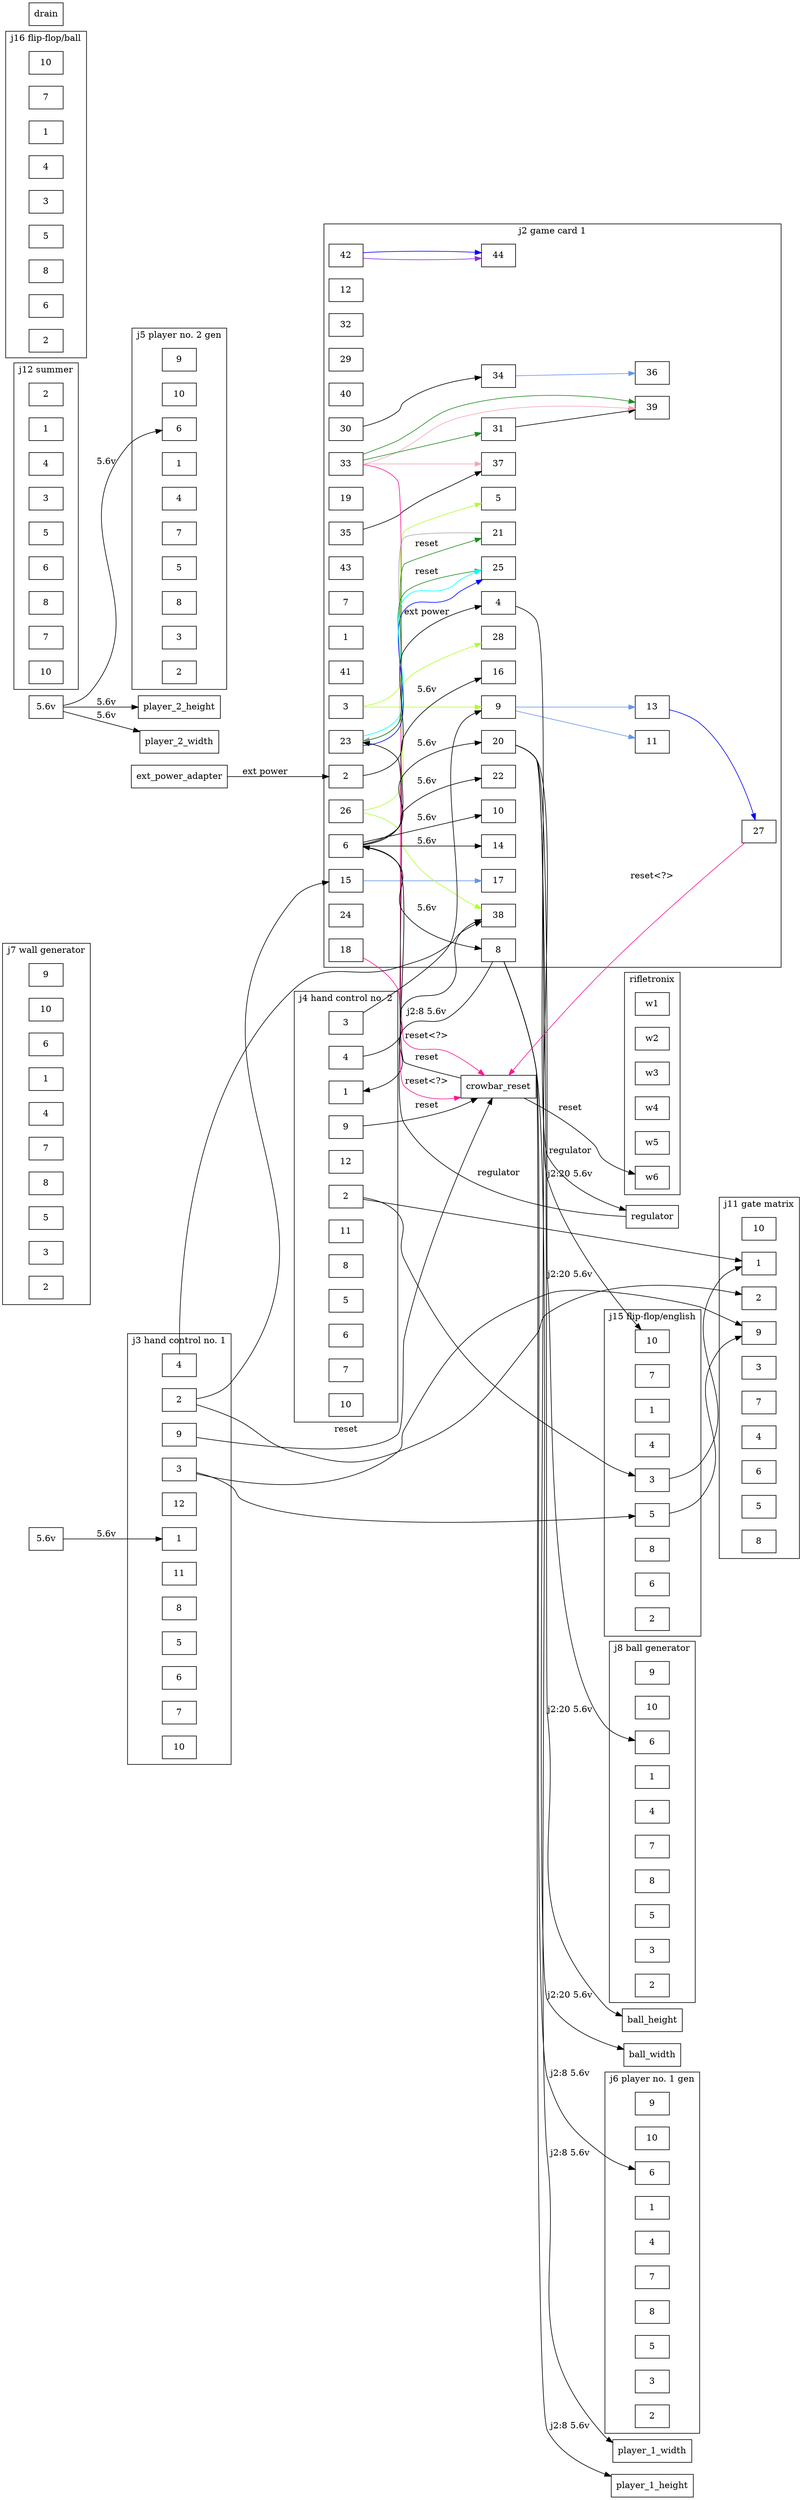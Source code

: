 /// graph of odyssey connections between components
// I use this by opening this file in VSCode, which has 'Graphviz Interactive
// Preview' installed. This allows you to search for and highlight specific
// nodes. With the added annotations, this can be an aide to understand how the
// components interact.
digraph odyssey2 {
node [shape=record];
graph [rankdir=LR, center=true];
overlap=compress;
//ranksep=3;

subgraph cluster2 {
    j2_9 [label="9"];
    j2_38 [label="38"];
    j2_28 [label="28"];
    j2_42 [label="42"];
    j2_12 [label="12"];
    j2_16 [label="16"];
    j2_44 [label="44"];
    j2_34 [label="34"];
    j2_32 [label="32"];
    j2_20 [label="20"];
    j2_29 [label="29"];
    j2_40 [label="40"];
    j2_25 [label="25"];
    j2_15 [label="15"];
    j2_3 [label="3"];
    j2_14 [label="14"];
    j2_10 [label="10"];
    j2_8 [label="8"];
    j2_19 [label="19"];
    j2_5 [label="5"];
    j2_21 [label="21"];
    j2_13 [label="13"];
    j2_37 [label="37"];
    j2_39 [label="39"];
    j2_26 [label="26"];
    j2_43 [label="43"];
    j2_7 [label="7"];
    j2_1 [label="1"];
    j2_41 [label="41"];
    j2_31 [label="31"];
    j2_35 [label="35"];
    j2_30 [label="30"];
    j2_36 [label="36"];
    j2_22 [label="22"];
    j2_17 [label="17"];
    j2_11 [label="11"];
    j2_18 [label="18"];
    j2_33 [label="33"];
    j2_27 [label="27"];
    j2_23 [label="23"];
    j2_6 [label="6"];
    j2_4 [label="4"];
    j2_24 [label="24"];
    j2_2 [label="2"];
    label = "j2 game card 1";
    tooltip = "game card 1";
}


subgraph cluster3 {
    j3_9 [label="9"];
    j3_3 [label="3"];
    j3_2 [label="2"];
    j3_4 [label="4"];
    j3_12 [label="12"];
    j3_1 [label="1" tooltip="5.6v"];
    j3_11 [label="11"];
    j3_8 [label="8"];
    j3_5 [label="5"];
    j3_6 [label="6"];
    j3_7 [label="7"];
    j3_10 [label="10"];
    label = "j3 hand control no. 1";
    tooltip = "hand control no. 1";
}

subgraph cluster4 {
    j4_9 [label="9"];
    j4_3 [label="3"];
    j4_2 [label="2"];
    j4_4 [label="4"];
    j4_12 [label="12"];
    j4_1 [label="1" tooltip="5.6v"];
    j4_11 [label="11"];
    j4_8 [label="8"];
    j4_5 [label="5"];
    j4_6 [label="6"];
    j4_7 [label="7"];
    j4_10 [label="10"];

    label = "j4 hand control no. 2";
    tooltip = "hand control no. 2";
}

subgraph cluster8 {
    // left
    j8_9 [label="9"];
    j8_10 [label="10"];
    j8_6 [label="6"];
    j8_1 [label="1"];
    // bottom
    j8_4 [label="4"];
    // right
    j8_7 [label="7"];
    j8_8 [label="8"];
    j8_5 [label="5"];
    j8_3 [label="3"];
    j8_2 [label="2"];

    label = "j8 ball generator";
    tooltip = "ball generator";
}

subgraph cluster7 {
    // left
    j7_9 [label="9"];
    j7_10 [label="10"];
    j7_6 [label="6"];
    j7_1 [label="1"];
    // bottom
    j7_4 [label="4"];
    // right
    j7_7 [label="7"];
    j7_8 [label="8"];
    j7_5 [label="5"];
    j7_3 [label="3"];
    j7_2 [label="2"];

    label = "j7 wall generator";
    tooltip = "wall generator";
}

subgraph cluster6 {
    // left
    j6_9 [label="9"];
    j6_10 [label="10"];
    j6_6 [label="6"];
    j6_1 [label="1"];
    // bottom
    j6_4 [label="4"];
    // right
    j6_7 [label="7"];
    j6_8 [label="8"];
    j6_5 [label="5"];
    j6_3 [label="3"];
    j6_2 [label="2"];

    label = "j6 player no. 1 gen";
    tooltip = "player no. 1 gen";
}

subgraph cluster5 {
    // left
    j5_9 [label="9"];
    j5_10 [label="10"];
    j5_6 [label="6"];
    j5_1 [label="1"];
    // bottom
    j5_4 [label="4"];
    // right
    j5_7 [label="7"];
    j5_5 [label="5"];
    j5_8 [label="8"];
    j5_3 [label="3"];
    j5_2 [label="2"];

    label = "j5 player no. 2 gen";
    tooltip = "player no. 2 gen";
}

subgraph cluster12 {
    // left
    j12_2 [label="2"];
    j12_1 [label="1"];
    j12_4 [label="4"];
    j12_3 [label="3"];
    j12_5 [label="5"];
    j12_6 [label="6"];
    // right
    j12_8 [label="8"];
    j12_7 [label="7"];
    j12_10 [label="10"];

    label = "j12 summer";
    tooltip = "summer";
}

subgraph cluster11 {
    // left
    j11_10 [label="10"];
    j11_2 [label="2"];
    j11_9 [label="9"];
    j11_1 [label="1"];
    // bottom
    j11_3 [label="3"];
    j11_7 [label="7"];
    j11_4 [label="4"];
    // right
    j11_6 [label="6"];
    j11_5 [label="5"];
    // top
    j11_8 [label="8"];

    label = "j11 gate matrix";
    tooltip = "gate matrix";
}

subgraph cluster16 {
    // left
    j16_10 [label="10"];
    j16_7 [label="7"];
    j16_1 [label="1"];
    j16_4 [label="4"];
    // bottom
    j16_3 [label="3"];
    j16_5 [label="5"];
    // right
    j16_8 [label="8"];
    j16_6 [label="6"];
    j16_2 [label="2"];

    label = "j16 flip-flop/ball";
    tooltip = "flip-flop/ball";
}

subgraph cluster15 {
    // left
    j15_10 [label="10"];
    j15_7 [label="7"];
    j15_1 [label="1"];
    j15_4 [label="4"];
    // bottom
    j15_3 [label="3"];
    j15_5 [label="5"];
    // right
    j15_8 [label="8"];
    j15_6 [label="6"];
    j15_2 [label="2"];

    label = "j15 flip-flop/english";
    tooltip = "flip-flop/english";
}

subgraph cluster101 {
    // left
    w1;
    w2;
    // right
    w3;
    w4;
    w5;
    w6;

    label = "rifletronix";
    tooltip = "rifletronix";
}

source_j3 [label="5.6v"];
source_j5 [label="5.6v"];
drain;
crowbar_reset;
ext_power_adapter;
regulator;
ball_width;
ball_height;
player_1_width;
player_1_height;
player_2_width;
player_2_height;

j4_3 -> j2_9;

// both inputs go to gate matrix and english flip-flops but on different ports
// within the gate matrix I'm assuming either the output of english flip-flop
// 3 or 5 is used, which I presume is the enable for either player 1 or 2, but
// why are these lines shared with controller lines?
j3_3 -> { j15_5; j11_9};
j15_5 -> j11_9;
j4_2 -> { j15_3; j11_1};
j15_3 -> j11_1;

j3_2 -> { j2_15; j11_2 };

{j4_4; j3_4} -> j2_38;


// reset
{j4_9; j3_9} -> crowbar_reset [label="reset"];
crowbar_reset -> {j2_23; w6} [label="reset"];
// don't understand this part of circuit, so not sure what relation is
// diode with third line coming out
{ j2_18; j2_27; j2_33} -> crowbar_reset [color=deeppink, label="reset<?>"];

// player 2 is always on, so always gets power from board.
// not from j2 like the rest.
source_j3 -> j3_1 [label="5.6v"];
source_j5 -> {j5_6; player_2_height; player_2_width;} [label="5.6v"];

// j2 power source and internal power lines
ext_power_adapter -> j2_2 [label="ext power"];
j2_2 -> j2_4 [label="ext power"];
j2_4 -> regulator -> j2_6 [label="regulator"];
j2_6 -> { j2_8; j2_10; j2_14; j2_16; j2_20; j2_22;} [label="5.6v"];

// j2 power lines to other units
j2_8 -> {j4_1; j6_6; player_1_width; player_1_height; } [label="j2:8 5.6v"];
j2_20 -> {j15_10; j8_6; ball_width; ball_height} [label="j2:20 5.6v"];

// j2 internal connections
j2_30 -> j2_34;
j2_31 -> j2_39;
j2_35 -> j2_37;
// game card 3
j2_42 -> j2_44 [color=blueviolet];
// game card 4
j2_33 -> {j2_37; j2_39} [color="#f4a6b6"];
// game card 5
j2_23 -> {j2_21; j2_25} [color=forestgreen, label="reset"];
j2_33 -> {j2_31; j2_39} [color=forestgreen];
// game card 6
j2_3 -> {j2_5; j2_9} [color=greenyellow];
j2_26 -> {j2_28; j2_38} [color=greenyellow];
// game card 7
j2_13 -> j2_27 [color=blue];
j2_23 -> j2_25 [color=blue];
j2_42 -> j2_44 [color=blue];
// game card 8
j2_9 -> {j2_11;j2_13} [color=cornflowerblue];
j2_15 -> j2_17 [color=cornflowerblue];
j2_34 -> j2_36 [color=cornflowerblue];
// game card 9
j2_21 -> j2_23 [color=darkgray];
// game card 10
j2_23 -> j2_25 [color=aqua];
}